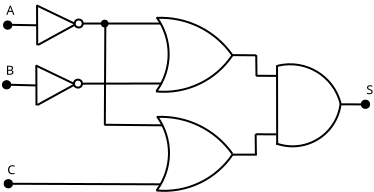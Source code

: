 <?xml version="1.0" encoding="UTF-8"?>
<dia:diagram xmlns:dia="http://www.lysator.liu.se/~alla/dia/">
  <dia:layer name="Background" visible="true" active="true">
    <dia:group>
      <dia:object type="Standard - Line" version="0" id="O0">
        <dia:attribute name="obj_pos">
          <dia:point val="2.075,1.029"/>
        </dia:attribute>
        <dia:attribute name="obj_bb">
          <dia:rectangle val="2.025,0.978;2.134,3.075"/>
        </dia:attribute>
        <dia:attribute name="conn_endpoints">
          <dia:point val="2.075,1.029"/>
          <dia:point val="2.083,3.024"/>
        </dia:attribute>
        <dia:attribute name="numcp">
          <dia:int val="1"/>
        </dia:attribute>
      </dia:object>
      <dia:object type="Standard - Line" version="0" id="O1">
        <dia:attribute name="obj_pos">
          <dia:point val="2.05,1.029"/>
        </dia:attribute>
        <dia:attribute name="obj_bb">
          <dia:rectangle val="1.983,0.962;4.017,2.008"/>
        </dia:attribute>
        <dia:attribute name="conn_endpoints">
          <dia:point val="2.05,1.029"/>
          <dia:point val="3.95,1.941"/>
        </dia:attribute>
        <dia:attribute name="numcp">
          <dia:int val="1"/>
        </dia:attribute>
      </dia:object>
      <dia:object type="Standard - Line" version="0" id="O2">
        <dia:attribute name="obj_pos">
          <dia:point val="2.125,3.004"/>
        </dia:attribute>
        <dia:attribute name="obj_bb">
          <dia:rectangle val="2.057,1.936;4.018,3.071"/>
        </dia:attribute>
        <dia:attribute name="conn_endpoints">
          <dia:point val="2.125,3.004"/>
          <dia:point val="3.95,2.004"/>
        </dia:attribute>
        <dia:attribute name="numcp">
          <dia:int val="1"/>
        </dia:attribute>
      </dia:object>
      <dia:object type="Standard - Ellipse" version="0" id="O3">
        <dia:attribute name="obj_pos">
          <dia:point val="3.959,1.737"/>
        </dia:attribute>
        <dia:attribute name="obj_bb">
          <dia:rectangle val="3.909,1.687;4.408,2.186"/>
        </dia:attribute>
        <dia:attribute name="elem_corner">
          <dia:point val="3.959,1.737"/>
        </dia:attribute>
        <dia:attribute name="elem_width">
          <dia:real val="0.399"/>
        </dia:attribute>
        <dia:attribute name="elem_height">
          <dia:real val="0.399"/>
        </dia:attribute>
        <dia:attribute name="border_width">
          <dia:real val="0.1"/>
        </dia:attribute>
        <dia:attribute name="aspect">
          <dia:enum val="2"/>
        </dia:attribute>
      </dia:object>
    </dia:group>
    <dia:group>
      <dia:object type="Standard - Line" version="0" id="O4">
        <dia:attribute name="obj_pos">
          <dia:point val="2.038,4.035"/>
        </dia:attribute>
        <dia:attribute name="obj_bb">
          <dia:rectangle val="1.987,3.985;2.096,6.081"/>
        </dia:attribute>
        <dia:attribute name="conn_endpoints">
          <dia:point val="2.038,4.035"/>
          <dia:point val="2.046,6.031"/>
        </dia:attribute>
        <dia:attribute name="numcp">
          <dia:int val="1"/>
        </dia:attribute>
      </dia:object>
      <dia:object type="Standard - Line" version="0" id="O5">
        <dia:attribute name="obj_pos">
          <dia:point val="2.013,4.035"/>
        </dia:attribute>
        <dia:attribute name="obj_bb">
          <dia:rectangle val="1.946,3.968;3.979,5.014"/>
        </dia:attribute>
        <dia:attribute name="conn_endpoints">
          <dia:point val="2.013,4.035"/>
          <dia:point val="3.913,4.947"/>
        </dia:attribute>
        <dia:attribute name="numcp">
          <dia:int val="1"/>
        </dia:attribute>
      </dia:object>
      <dia:object type="Standard - Line" version="0" id="O6">
        <dia:attribute name="obj_pos">
          <dia:point val="2.088,6.01"/>
        </dia:attribute>
        <dia:attribute name="obj_bb">
          <dia:rectangle val="2.02,4.942;3.98,6.078"/>
        </dia:attribute>
        <dia:attribute name="conn_endpoints">
          <dia:point val="2.088,6.01"/>
          <dia:point val="3.913,5.01"/>
        </dia:attribute>
        <dia:attribute name="numcp">
          <dia:int val="1"/>
        </dia:attribute>
      </dia:object>
      <dia:object type="Standard - Ellipse" version="0" id="O7">
        <dia:attribute name="obj_pos">
          <dia:point val="3.921,4.743"/>
        </dia:attribute>
        <dia:attribute name="obj_bb">
          <dia:rectangle val="3.871,4.693;4.37,5.192"/>
        </dia:attribute>
        <dia:attribute name="elem_corner">
          <dia:point val="3.921,4.743"/>
        </dia:attribute>
        <dia:attribute name="elem_width">
          <dia:real val="0.399"/>
        </dia:attribute>
        <dia:attribute name="elem_height">
          <dia:real val="0.399"/>
        </dia:attribute>
        <dia:attribute name="border_width">
          <dia:real val="0.1"/>
        </dia:attribute>
        <dia:attribute name="aspect">
          <dia:enum val="2"/>
        </dia:attribute>
      </dia:object>
    </dia:group>
    <dia:object type="Standard - Line" version="0" id="O8">
      <dia:attribute name="obj_pos">
        <dia:point val="8.232,1.937"/>
      </dia:attribute>
      <dia:attribute name="obj_bb">
        <dia:rectangle val="4.308,1.886;8.282,1.987"/>
      </dia:attribute>
      <dia:attribute name="conn_endpoints">
        <dia:point val="8.232,1.937"/>
        <dia:point val="4.358,1.936"/>
      </dia:attribute>
      <dia:attribute name="numcp">
        <dia:int val="1"/>
      </dia:attribute>
      <dia:connections>
        <dia:connection handle="1" to="O3" connection="4"/>
      </dia:connections>
    </dia:object>
    <dia:object type="Standard - Line" version="0" id="O9">
      <dia:attribute name="obj_pos">
        <dia:point val="8.295,4.937"/>
      </dia:attribute>
      <dia:attribute name="obj_bb">
        <dia:rectangle val="4.27,4.887;8.345,4.993"/>
      </dia:attribute>
      <dia:attribute name="conn_endpoints">
        <dia:point val="8.295,4.937"/>
        <dia:point val="4.32,4.943"/>
      </dia:attribute>
      <dia:attribute name="numcp">
        <dia:int val="1"/>
      </dia:attribute>
      <dia:connections>
        <dia:connection handle="1" to="O7" connection="4"/>
      </dia:connections>
    </dia:object>
    <dia:group>
      <dia:object type="Standard - Arc" version="0" id="O10">
        <dia:attribute name="obj_pos">
          <dia:point val="8.055,1.624"/>
        </dia:attribute>
        <dia:attribute name="obj_bb">
          <dia:rectangle val="7.992,1.574;8.705,5.374"/>
        </dia:attribute>
        <dia:attribute name="conn_endpoints">
          <dia:point val="8.055,1.624"/>
          <dia:point val="8.042,5.324"/>
        </dia:attribute>
        <dia:attribute name="curve_distance">
          <dia:real val="-0.606"/>
        </dia:attribute>
        <dia:attribute name="line_width">
          <dia:real val="0.1"/>
        </dia:attribute>
      </dia:object>
      <dia:object type="Standard - Arc" version="0" id="O11">
        <dia:attribute name="obj_pos">
          <dia:point val="8.058,1.656"/>
        </dia:attribute>
        <dia:attribute name="obj_bb">
          <dia:rectangle val="7.991,1.589;11.891,3.566"/>
        </dia:attribute>
        <dia:attribute name="conn_endpoints">
          <dia:point val="8.058,1.656"/>
          <dia:point val="11.824,3.499"/>
        </dia:attribute>
        <dia:attribute name="curve_distance">
          <dia:real val="-0.536"/>
        </dia:attribute>
        <dia:attribute name="line_width">
          <dia:real val="0.1"/>
        </dia:attribute>
      </dia:object>
      <dia:object type="Standard - Arc" version="0" id="O12">
        <dia:attribute name="obj_pos">
          <dia:point val="8.021,5.331"/>
        </dia:attribute>
        <dia:attribute name="obj_bb">
          <dia:rectangle val="7.954,3.445;11.915,5.4"/>
        </dia:attribute>
        <dia:attribute name="conn_endpoints">
          <dia:point val="8.021,5.331"/>
          <dia:point val="11.849,3.512"/>
        </dia:attribute>
        <dia:attribute name="curve_distance">
          <dia:real val="0.588"/>
        </dia:attribute>
        <dia:attribute name="line_width">
          <dia:real val="0.1"/>
        </dia:attribute>
      </dia:object>
    </dia:group>
    <dia:group>
      <dia:object type="Standard - Arc" version="0" id="O13">
        <dia:attribute name="obj_pos">
          <dia:point val="8.072,6.577"/>
        </dia:attribute>
        <dia:attribute name="obj_bb">
          <dia:rectangle val="8.009,6.527;8.722,10.327"/>
        </dia:attribute>
        <dia:attribute name="conn_endpoints">
          <dia:point val="8.072,6.577"/>
          <dia:point val="8.059,10.277"/>
        </dia:attribute>
        <dia:attribute name="curve_distance">
          <dia:real val="-0.606"/>
        </dia:attribute>
        <dia:attribute name="line_width">
          <dia:real val="0.1"/>
        </dia:attribute>
      </dia:object>
      <dia:object type="Standard - Arc" version="0" id="O14">
        <dia:attribute name="obj_pos">
          <dia:point val="8.075,6.608"/>
        </dia:attribute>
        <dia:attribute name="obj_bb">
          <dia:rectangle val="8.008,6.541;11.908,8.519"/>
        </dia:attribute>
        <dia:attribute name="conn_endpoints">
          <dia:point val="8.075,6.608"/>
          <dia:point val="11.841,8.452"/>
        </dia:attribute>
        <dia:attribute name="curve_distance">
          <dia:real val="-0.536"/>
        </dia:attribute>
        <dia:attribute name="line_width">
          <dia:real val="0.1"/>
        </dia:attribute>
      </dia:object>
      <dia:object type="Standard - Arc" version="0" id="O15">
        <dia:attribute name="obj_pos">
          <dia:point val="8.038,10.283"/>
        </dia:attribute>
        <dia:attribute name="obj_bb">
          <dia:rectangle val="7.971,8.398;11.932,10.353"/>
        </dia:attribute>
        <dia:attribute name="conn_endpoints">
          <dia:point val="8.038,10.283"/>
          <dia:point val="11.866,8.464"/>
        </dia:attribute>
        <dia:attribute name="curve_distance">
          <dia:real val="0.588"/>
        </dia:attribute>
        <dia:attribute name="line_width">
          <dia:real val="0.1"/>
        </dia:attribute>
      </dia:object>
    </dia:group>
    <dia:object type="Standard - Line" version="0" id="O16">
      <dia:attribute name="obj_pos">
        <dia:point val="8.321,7.027"/>
      </dia:attribute>
      <dia:attribute name="obj_bb">
        <dia:rectangle val="5.388,6.949;8.371,7.078"/>
      </dia:attribute>
      <dia:attribute name="conn_endpoints">
        <dia:point val="8.321,7.027"/>
        <dia:point val="5.439,6.999"/>
      </dia:attribute>
      <dia:attribute name="numcp">
        <dia:int val="1"/>
      </dia:attribute>
    </dia:object>
    <dia:object type="Standard - Line" version="0" id="O17">
      <dia:attribute name="obj_pos">
        <dia:point val="5.464,6.999"/>
      </dia:attribute>
      <dia:attribute name="obj_bb">
        <dia:rectangle val="5.413,1.824;5.539,7.05"/>
      </dia:attribute>
      <dia:attribute name="conn_endpoints">
        <dia:point val="5.464,6.999"/>
        <dia:point val="5.489,1.874"/>
      </dia:attribute>
      <dia:attribute name="numcp">
        <dia:int val="1"/>
      </dia:attribute>
    </dia:object>
    <dia:object type="Standard - Line" version="0" id="O18">
      <dia:attribute name="obj_pos">
        <dia:point val="8.221,9.977"/>
      </dia:attribute>
      <dia:attribute name="obj_bb">
        <dia:rectangle val="0.788,9.899;8.271,10.027"/>
      </dia:attribute>
      <dia:attribute name="conn_endpoints">
        <dia:point val="8.221,9.977"/>
        <dia:point val="0.839,9.949"/>
      </dia:attribute>
      <dia:attribute name="numcp">
        <dia:int val="1"/>
      </dia:attribute>
    </dia:object>
    <dia:object type="Standard - Line" version="0" id="O19">
      <dia:attribute name="obj_pos">
        <dia:point val="2.042,5.033"/>
      </dia:attribute>
      <dia:attribute name="obj_bb">
        <dia:rectangle val="0.687,4.948;2.093,5.084"/>
      </dia:attribute>
      <dia:attribute name="conn_endpoints">
        <dia:point val="2.042,5.033"/>
        <dia:point val="0.739,4.999"/>
      </dia:attribute>
      <dia:attribute name="numcp">
        <dia:int val="1"/>
      </dia:attribute>
      <dia:connections>
        <dia:connection handle="0" to="O4" connection="0"/>
      </dia:connections>
    </dia:object>
    <dia:object type="Standard - Line" version="0" id="O20">
      <dia:attribute name="obj_pos">
        <dia:point val="2.079,2.026"/>
      </dia:attribute>
      <dia:attribute name="obj_bb">
        <dia:rectangle val="0.746,1.952;2.13,2.077"/>
      </dia:attribute>
      <dia:attribute name="conn_endpoints">
        <dia:point val="2.079,2.026"/>
        <dia:point val="0.797,2.003"/>
      </dia:attribute>
      <dia:attribute name="numcp">
        <dia:int val="1"/>
      </dia:attribute>
      <dia:connections>
        <dia:connection handle="0" to="O0" connection="0"/>
      </dia:connections>
    </dia:object>
    <dia:object type="Standard - Line" version="0" id="O21">
      <dia:attribute name="obj_pos">
        <dia:point val="14.08,7.999"/>
      </dia:attribute>
      <dia:attribute name="obj_bb">
        <dia:rectangle val="14.024,3.972;14.13,8.049"/>
      </dia:attribute>
      <dia:attribute name="conn_endpoints">
        <dia:point val="14.08,7.999"/>
        <dia:point val="14.074,4.022"/>
      </dia:attribute>
      <dia:attribute name="numcp">
        <dia:int val="1"/>
      </dia:attribute>
    </dia:object>
    <dia:object type="Standard - Arc" version="0" id="O22">
      <dia:attribute name="obj_pos">
        <dia:point val="14.039,7.937"/>
      </dia:attribute>
      <dia:attribute name="obj_bb">
        <dia:rectangle val="13.97,5.855;17.324,8.127"/>
      </dia:attribute>
      <dia:attribute name="conn_endpoints">
        <dia:point val="14.039,7.937"/>
        <dia:point val="17.255,5.924"/>
      </dia:attribute>
      <dia:attribute name="curve_distance">
        <dia:real val="0.918"/>
      </dia:attribute>
      <dia:attribute name="line_width">
        <dia:real val="0.1"/>
      </dia:attribute>
    </dia:object>
    <dia:object type="Standard - Arc" version="0" id="O23">
      <dia:attribute name="obj_pos">
        <dia:point val="14.105,4.049"/>
      </dia:attribute>
      <dia:attribute name="obj_bb">
        <dia:rectangle val="14.037,3.924;17.324,6.018"/>
      </dia:attribute>
      <dia:attribute name="conn_endpoints">
        <dia:point val="14.105,4.049"/>
        <dia:point val="17.255,5.949"/>
      </dia:attribute>
      <dia:attribute name="curve_distance">
        <dia:real val="-0.759"/>
      </dia:attribute>
      <dia:attribute name="line_width">
        <dia:real val="0.1"/>
      </dia:attribute>
    </dia:object>
    <dia:object type="Standard - Line" version="0" id="O24">
      <dia:attribute name="obj_pos">
        <dia:point val="14.07,4.556"/>
      </dia:attribute>
      <dia:attribute name="obj_bb">
        <dia:rectangle val="12.98,4.499;14.12,4.607"/>
      </dia:attribute>
      <dia:attribute name="conn_endpoints">
        <dia:point val="14.07,4.556"/>
        <dia:point val="13.03,4.549"/>
      </dia:attribute>
      <dia:attribute name="numcp">
        <dia:int val="1"/>
      </dia:attribute>
    </dia:object>
    <dia:object type="Standard - Line" version="0" id="O25">
      <dia:attribute name="obj_pos">
        <dia:point val="14.03,7.479"/>
      </dia:attribute>
      <dia:attribute name="obj_bb">
        <dia:rectangle val="12.955,7.424;14.08,7.529"/>
      </dia:attribute>
      <dia:attribute name="conn_endpoints">
        <dia:point val="14.03,7.479"/>
        <dia:point val="13.005,7.474"/>
      </dia:attribute>
      <dia:attribute name="numcp">
        <dia:int val="1"/>
      </dia:attribute>
    </dia:object>
    <dia:object type="Standard - Line" version="0" id="O26">
      <dia:attribute name="obj_pos">
        <dia:point val="13.054,8.493"/>
      </dia:attribute>
      <dia:attribute name="obj_bb">
        <dia:rectangle val="11.812,8.443;13.104,8.543"/>
      </dia:attribute>
      <dia:attribute name="conn_endpoints">
        <dia:point val="13.054,8.493"/>
        <dia:point val="11.862,8.493"/>
      </dia:attribute>
      <dia:attribute name="numcp">
        <dia:int val="1"/>
      </dia:attribute>
    </dia:object>
    <dia:object type="Standard - Line" version="0" id="O27">
      <dia:attribute name="obj_pos">
        <dia:point val="13.029,3.527"/>
      </dia:attribute>
      <dia:attribute name="obj_bb">
        <dia:rectangle val="11.746,3.465;13.079,3.578"/>
      </dia:attribute>
      <dia:attribute name="conn_endpoints">
        <dia:point val="13.029,3.527"/>
        <dia:point val="11.797,3.516"/>
      </dia:attribute>
      <dia:attribute name="numcp">
        <dia:int val="1"/>
      </dia:attribute>
    </dia:object>
    <dia:object type="Standard - Line" version="0" id="O28">
      <dia:attribute name="obj_pos">
        <dia:point val="13.005,7.474"/>
      </dia:attribute>
      <dia:attribute name="obj_bb">
        <dia:rectangle val="12.955,7.424;13.067,8.569"/>
      </dia:attribute>
      <dia:attribute name="conn_endpoints">
        <dia:point val="13.005,7.474"/>
        <dia:point val="13.017,8.518"/>
      </dia:attribute>
      <dia:attribute name="numcp">
        <dia:int val="1"/>
      </dia:attribute>
    </dia:object>
    <dia:object type="Standard - Line" version="0" id="O29">
      <dia:attribute name="obj_pos">
        <dia:point val="13.034,3.514"/>
      </dia:attribute>
      <dia:attribute name="obj_bb">
        <dia:rectangle val="12.984,3.464;13.096,4.608"/>
      </dia:attribute>
      <dia:attribute name="conn_endpoints">
        <dia:point val="13.034,3.514"/>
        <dia:point val="13.046,4.558"/>
      </dia:attribute>
      <dia:attribute name="numcp">
        <dia:int val="1"/>
      </dia:attribute>
    </dia:object>
    <dia:object type="Standard - Line" version="0" id="O30">
      <dia:attribute name="obj_pos">
        <dia:point val="18.304,5.981"/>
      </dia:attribute>
      <dia:attribute name="obj_bb">
        <dia:rectangle val="17.229,5.926;18.354,6.031"/>
      </dia:attribute>
      <dia:attribute name="conn_endpoints">
        <dia:point val="18.304,5.981"/>
        <dia:point val="17.28,5.976"/>
      </dia:attribute>
      <dia:attribute name="numcp">
        <dia:int val="1"/>
      </dia:attribute>
    </dia:object>
    <dia:object type="Logic - Connector" version="1" id="O31">
      <dia:attribute name="obj_pos">
        <dia:point val="5.312,1.796"/>
      </dia:attribute>
      <dia:attribute name="obj_bb">
        <dia:rectangle val="5.262,1.746;5.65,2.134"/>
      </dia:attribute>
      <dia:attribute name="meta">
        <dia:composite type="dict"/>
      </dia:attribute>
      <dia:attribute name="elem_corner">
        <dia:point val="5.312,1.796"/>
      </dia:attribute>
      <dia:attribute name="elem_width">
        <dia:real val="0.288"/>
      </dia:attribute>
      <dia:attribute name="elem_height">
        <dia:real val="0.288"/>
      </dia:attribute>
      <dia:attribute name="line_width">
        <dia:real val="0.1"/>
      </dia:attribute>
      <dia:attribute name="line_colour">
        <dia:color val="#000000"/>
      </dia:attribute>
      <dia:attribute name="fill_colour">
        <dia:color val="#ffffff"/>
      </dia:attribute>
      <dia:attribute name="show_background">
        <dia:boolean val="true"/>
      </dia:attribute>
      <dia:attribute name="line_style">
        <dia:enum val="0"/>
        <dia:real val="1"/>
      </dia:attribute>
      <dia:attribute name="flip_horizontal">
        <dia:boolean val="false"/>
      </dia:attribute>
      <dia:attribute name="flip_vertical">
        <dia:boolean val="false"/>
      </dia:attribute>
      <dia:attribute name="subscale">
        <dia:real val="1"/>
      </dia:attribute>
    </dia:object>
    <dia:object type="Logic - Not" version="1" id="O32">
      <dia:attribute name="obj_pos">
        <dia:point val="0.425,1.834"/>
      </dia:attribute>
      <dia:attribute name="obj_bb">
        <dia:rectangle val="0.375,1.784;0.837,2.246"/>
      </dia:attribute>
      <dia:attribute name="meta">
        <dia:composite type="dict"/>
      </dia:attribute>
      <dia:attribute name="elem_corner">
        <dia:point val="0.425,1.834"/>
      </dia:attribute>
      <dia:attribute name="elem_width">
        <dia:real val="0.362"/>
      </dia:attribute>
      <dia:attribute name="elem_height">
        <dia:real val="0.362"/>
      </dia:attribute>
      <dia:attribute name="line_width">
        <dia:real val="0.1"/>
      </dia:attribute>
      <dia:attribute name="line_colour">
        <dia:color val="#000000"/>
      </dia:attribute>
      <dia:attribute name="fill_colour">
        <dia:color val="#000000"/>
      </dia:attribute>
      <dia:attribute name="show_background">
        <dia:boolean val="true"/>
      </dia:attribute>
      <dia:attribute name="line_style">
        <dia:enum val="0"/>
        <dia:real val="1"/>
      </dia:attribute>
      <dia:attribute name="flip_horizontal">
        <dia:boolean val="false"/>
      </dia:attribute>
      <dia:attribute name="flip_vertical">
        <dia:boolean val="false"/>
      </dia:attribute>
      <dia:attribute name="subscale">
        <dia:real val="1"/>
      </dia:attribute>
    </dia:object>
    <dia:object type="Logic - Not" version="1" id="O33">
      <dia:attribute name="obj_pos">
        <dia:point val="0.372,4.819"/>
      </dia:attribute>
      <dia:attribute name="obj_bb">
        <dia:rectangle val="0.322,4.769;0.785,5.231"/>
      </dia:attribute>
      <dia:attribute name="meta">
        <dia:composite type="dict"/>
      </dia:attribute>
      <dia:attribute name="elem_corner">
        <dia:point val="0.372,4.819"/>
      </dia:attribute>
      <dia:attribute name="elem_width">
        <dia:real val="0.362"/>
      </dia:attribute>
      <dia:attribute name="elem_height">
        <dia:real val="0.362"/>
      </dia:attribute>
      <dia:attribute name="line_width">
        <dia:real val="0.1"/>
      </dia:attribute>
      <dia:attribute name="line_colour">
        <dia:color val="#000000"/>
      </dia:attribute>
      <dia:attribute name="fill_colour">
        <dia:color val="#000000"/>
      </dia:attribute>
      <dia:attribute name="show_background">
        <dia:boolean val="true"/>
      </dia:attribute>
      <dia:attribute name="line_style">
        <dia:enum val="0"/>
        <dia:real val="1"/>
      </dia:attribute>
      <dia:attribute name="flip_horizontal">
        <dia:boolean val="false"/>
      </dia:attribute>
      <dia:attribute name="flip_vertical">
        <dia:boolean val="false"/>
      </dia:attribute>
      <dia:attribute name="subscale">
        <dia:real val="1"/>
      </dia:attribute>
    </dia:object>
    <dia:object type="Logic - Not" version="1" id="O34">
      <dia:attribute name="obj_pos">
        <dia:point val="0.457,9.766"/>
      </dia:attribute>
      <dia:attribute name="obj_bb">
        <dia:rectangle val="0.407,9.716;0.87,10.179"/>
      </dia:attribute>
      <dia:attribute name="meta">
        <dia:composite type="dict"/>
      </dia:attribute>
      <dia:attribute name="elem_corner">
        <dia:point val="0.457,9.766"/>
      </dia:attribute>
      <dia:attribute name="elem_width">
        <dia:real val="0.362"/>
      </dia:attribute>
      <dia:attribute name="elem_height">
        <dia:real val="0.362"/>
      </dia:attribute>
      <dia:attribute name="line_width">
        <dia:real val="0.1"/>
      </dia:attribute>
      <dia:attribute name="line_colour">
        <dia:color val="#000000"/>
      </dia:attribute>
      <dia:attribute name="fill_colour">
        <dia:color val="#000000"/>
      </dia:attribute>
      <dia:attribute name="show_background">
        <dia:boolean val="true"/>
      </dia:attribute>
      <dia:attribute name="line_style">
        <dia:enum val="0"/>
        <dia:real val="1"/>
      </dia:attribute>
      <dia:attribute name="flip_horizontal">
        <dia:boolean val="false"/>
      </dia:attribute>
      <dia:attribute name="flip_vertical">
        <dia:boolean val="false"/>
      </dia:attribute>
      <dia:attribute name="subscale">
        <dia:real val="1"/>
      </dia:attribute>
    </dia:object>
    <dia:object type="Standard - Text" version="1" id="O35">
      <dia:attribute name="obj_pos">
        <dia:point val="0.537,1.496"/>
      </dia:attribute>
      <dia:attribute name="obj_bb">
        <dia:rectangle val="0.537,0.901;0.975,1.649"/>
      </dia:attribute>
      <dia:attribute name="text">
        <dia:composite type="text">
          <dia:attribute name="string">
            <dia:string>#A#</dia:string>
          </dia:attribute>
          <dia:attribute name="font">
            <dia:font family="sans" style="0" name="Helvetica"/>
          </dia:attribute>
          <dia:attribute name="height">
            <dia:real val="0.8"/>
          </dia:attribute>
          <dia:attribute name="pos">
            <dia:point val="0.537,1.496"/>
          </dia:attribute>
          <dia:attribute name="color">
            <dia:color val="#000000"/>
          </dia:attribute>
          <dia:attribute name="alignment">
            <dia:enum val="0"/>
          </dia:attribute>
        </dia:composite>
      </dia:attribute>
      <dia:attribute name="valign">
        <dia:enum val="3"/>
      </dia:attribute>
    </dia:object>
    <dia:object type="Standard - Text" version="1" id="O36">
      <dia:attribute name="obj_pos">
        <dia:point val="0.512,4.496"/>
      </dia:attribute>
      <dia:attribute name="obj_bb">
        <dia:rectangle val="0.512,3.901;0.952,4.649"/>
      </dia:attribute>
      <dia:attribute name="text">
        <dia:composite type="text">
          <dia:attribute name="string">
            <dia:string>#B#</dia:string>
          </dia:attribute>
          <dia:attribute name="font">
            <dia:font family="sans" style="0" name="Helvetica"/>
          </dia:attribute>
          <dia:attribute name="height">
            <dia:real val="0.8"/>
          </dia:attribute>
          <dia:attribute name="pos">
            <dia:point val="0.512,4.496"/>
          </dia:attribute>
          <dia:attribute name="color">
            <dia:color val="#000000"/>
          </dia:attribute>
          <dia:attribute name="alignment">
            <dia:enum val="0"/>
          </dia:attribute>
        </dia:composite>
      </dia:attribute>
      <dia:attribute name="valign">
        <dia:enum val="3"/>
      </dia:attribute>
    </dia:object>
    <dia:object type="Standard - Text" version="1" id="O37">
      <dia:attribute name="obj_pos">
        <dia:point val="0.587,9.471"/>
      </dia:attribute>
      <dia:attribute name="obj_bb">
        <dia:rectangle val="0.587,8.857;1.054,9.661"/>
      </dia:attribute>
      <dia:attribute name="text">
        <dia:composite type="text">
          <dia:attribute name="string">
            <dia:string>#C#</dia:string>
          </dia:attribute>
          <dia:attribute name="font">
            <dia:font family="sans" style="0" name="Helvetica"/>
          </dia:attribute>
          <dia:attribute name="height">
            <dia:real val="0.8"/>
          </dia:attribute>
          <dia:attribute name="pos">
            <dia:point val="0.587,9.471"/>
          </dia:attribute>
          <dia:attribute name="color">
            <dia:color val="#000000"/>
          </dia:attribute>
          <dia:attribute name="alignment">
            <dia:enum val="0"/>
          </dia:attribute>
        </dia:composite>
      </dia:attribute>
      <dia:attribute name="valign">
        <dia:enum val="3"/>
      </dia:attribute>
    </dia:object>
    <dia:object type="Logic - Not" version="1" id="O38">
      <dia:attribute name="obj_pos">
        <dia:point val="18.314,5.794"/>
      </dia:attribute>
      <dia:attribute name="obj_bb">
        <dia:rectangle val="18.264,5.744;18.727,6.206"/>
      </dia:attribute>
      <dia:attribute name="meta">
        <dia:composite type="dict"/>
      </dia:attribute>
      <dia:attribute name="elem_corner">
        <dia:point val="18.314,5.794"/>
      </dia:attribute>
      <dia:attribute name="elem_width">
        <dia:real val="0.362"/>
      </dia:attribute>
      <dia:attribute name="elem_height">
        <dia:real val="0.362"/>
      </dia:attribute>
      <dia:attribute name="line_width">
        <dia:real val="0.1"/>
      </dia:attribute>
      <dia:attribute name="line_colour">
        <dia:color val="#000000"/>
      </dia:attribute>
      <dia:attribute name="fill_colour">
        <dia:color val="#000000"/>
      </dia:attribute>
      <dia:attribute name="show_background">
        <dia:boolean val="true"/>
      </dia:attribute>
      <dia:attribute name="line_style">
        <dia:enum val="0"/>
        <dia:real val="1"/>
      </dia:attribute>
      <dia:attribute name="flip_horizontal">
        <dia:boolean val="false"/>
      </dia:attribute>
      <dia:attribute name="flip_vertical">
        <dia:boolean val="false"/>
      </dia:attribute>
      <dia:attribute name="subscale">
        <dia:real val="1"/>
      </dia:attribute>
    </dia:object>
    <dia:object type="Standard - Text" version="1" id="O39">
      <dia:attribute name="obj_pos">
        <dia:point val="18.529,5.471"/>
      </dia:attribute>
      <dia:attribute name="obj_bb">
        <dia:rectangle val="18.529,4.857;18.956,5.661"/>
      </dia:attribute>
      <dia:attribute name="text">
        <dia:composite type="text">
          <dia:attribute name="string">
            <dia:string>#S#</dia:string>
          </dia:attribute>
          <dia:attribute name="font">
            <dia:font family="sans" style="0" name="Helvetica"/>
          </dia:attribute>
          <dia:attribute name="height">
            <dia:real val="0.8"/>
          </dia:attribute>
          <dia:attribute name="pos">
            <dia:point val="18.529,5.471"/>
          </dia:attribute>
          <dia:attribute name="color">
            <dia:color val="#000000"/>
          </dia:attribute>
          <dia:attribute name="alignment">
            <dia:enum val="0"/>
          </dia:attribute>
        </dia:composite>
      </dia:attribute>
      <dia:attribute name="valign">
        <dia:enum val="3"/>
      </dia:attribute>
    </dia:object>
  </dia:layer>
</dia:diagram>
